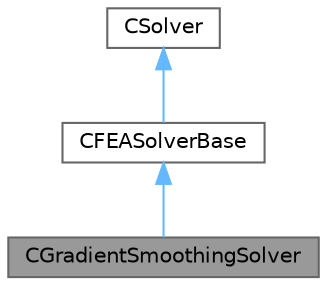 digraph "CGradientSmoothingSolver"
{
 // LATEX_PDF_SIZE
  bgcolor="transparent";
  edge [fontname=Helvetica,fontsize=10,labelfontname=Helvetica,labelfontsize=10];
  node [fontname=Helvetica,fontsize=10,shape=box,height=0.2,width=0.4];
  Node1 [id="Node000001",label="CGradientSmoothingSolver",height=0.2,width=0.4,color="gray40", fillcolor="grey60", style="filled", fontcolor="black",tooltip="Main class for defining a Sobolev-based gradient smoothing."];
  Node2 -> Node1 [id="edge1_Node000001_Node000002",dir="back",color="steelblue1",style="solid",tooltip=" "];
  Node2 [id="Node000002",label="CFEASolverBase",height=0.2,width=0.4,color="gray40", fillcolor="white", style="filled",URL="$classCFEASolverBase.html",tooltip="Base class for FEM elasticity solvers."];
  Node3 -> Node2 [id="edge2_Node000002_Node000003",dir="back",color="steelblue1",style="solid",tooltip=" "];
  Node3 [id="Node000003",label="CSolver",height=0.2,width=0.4,color="gray40", fillcolor="white", style="filled",URL="$classCSolver.html",tooltip=" "];
}
